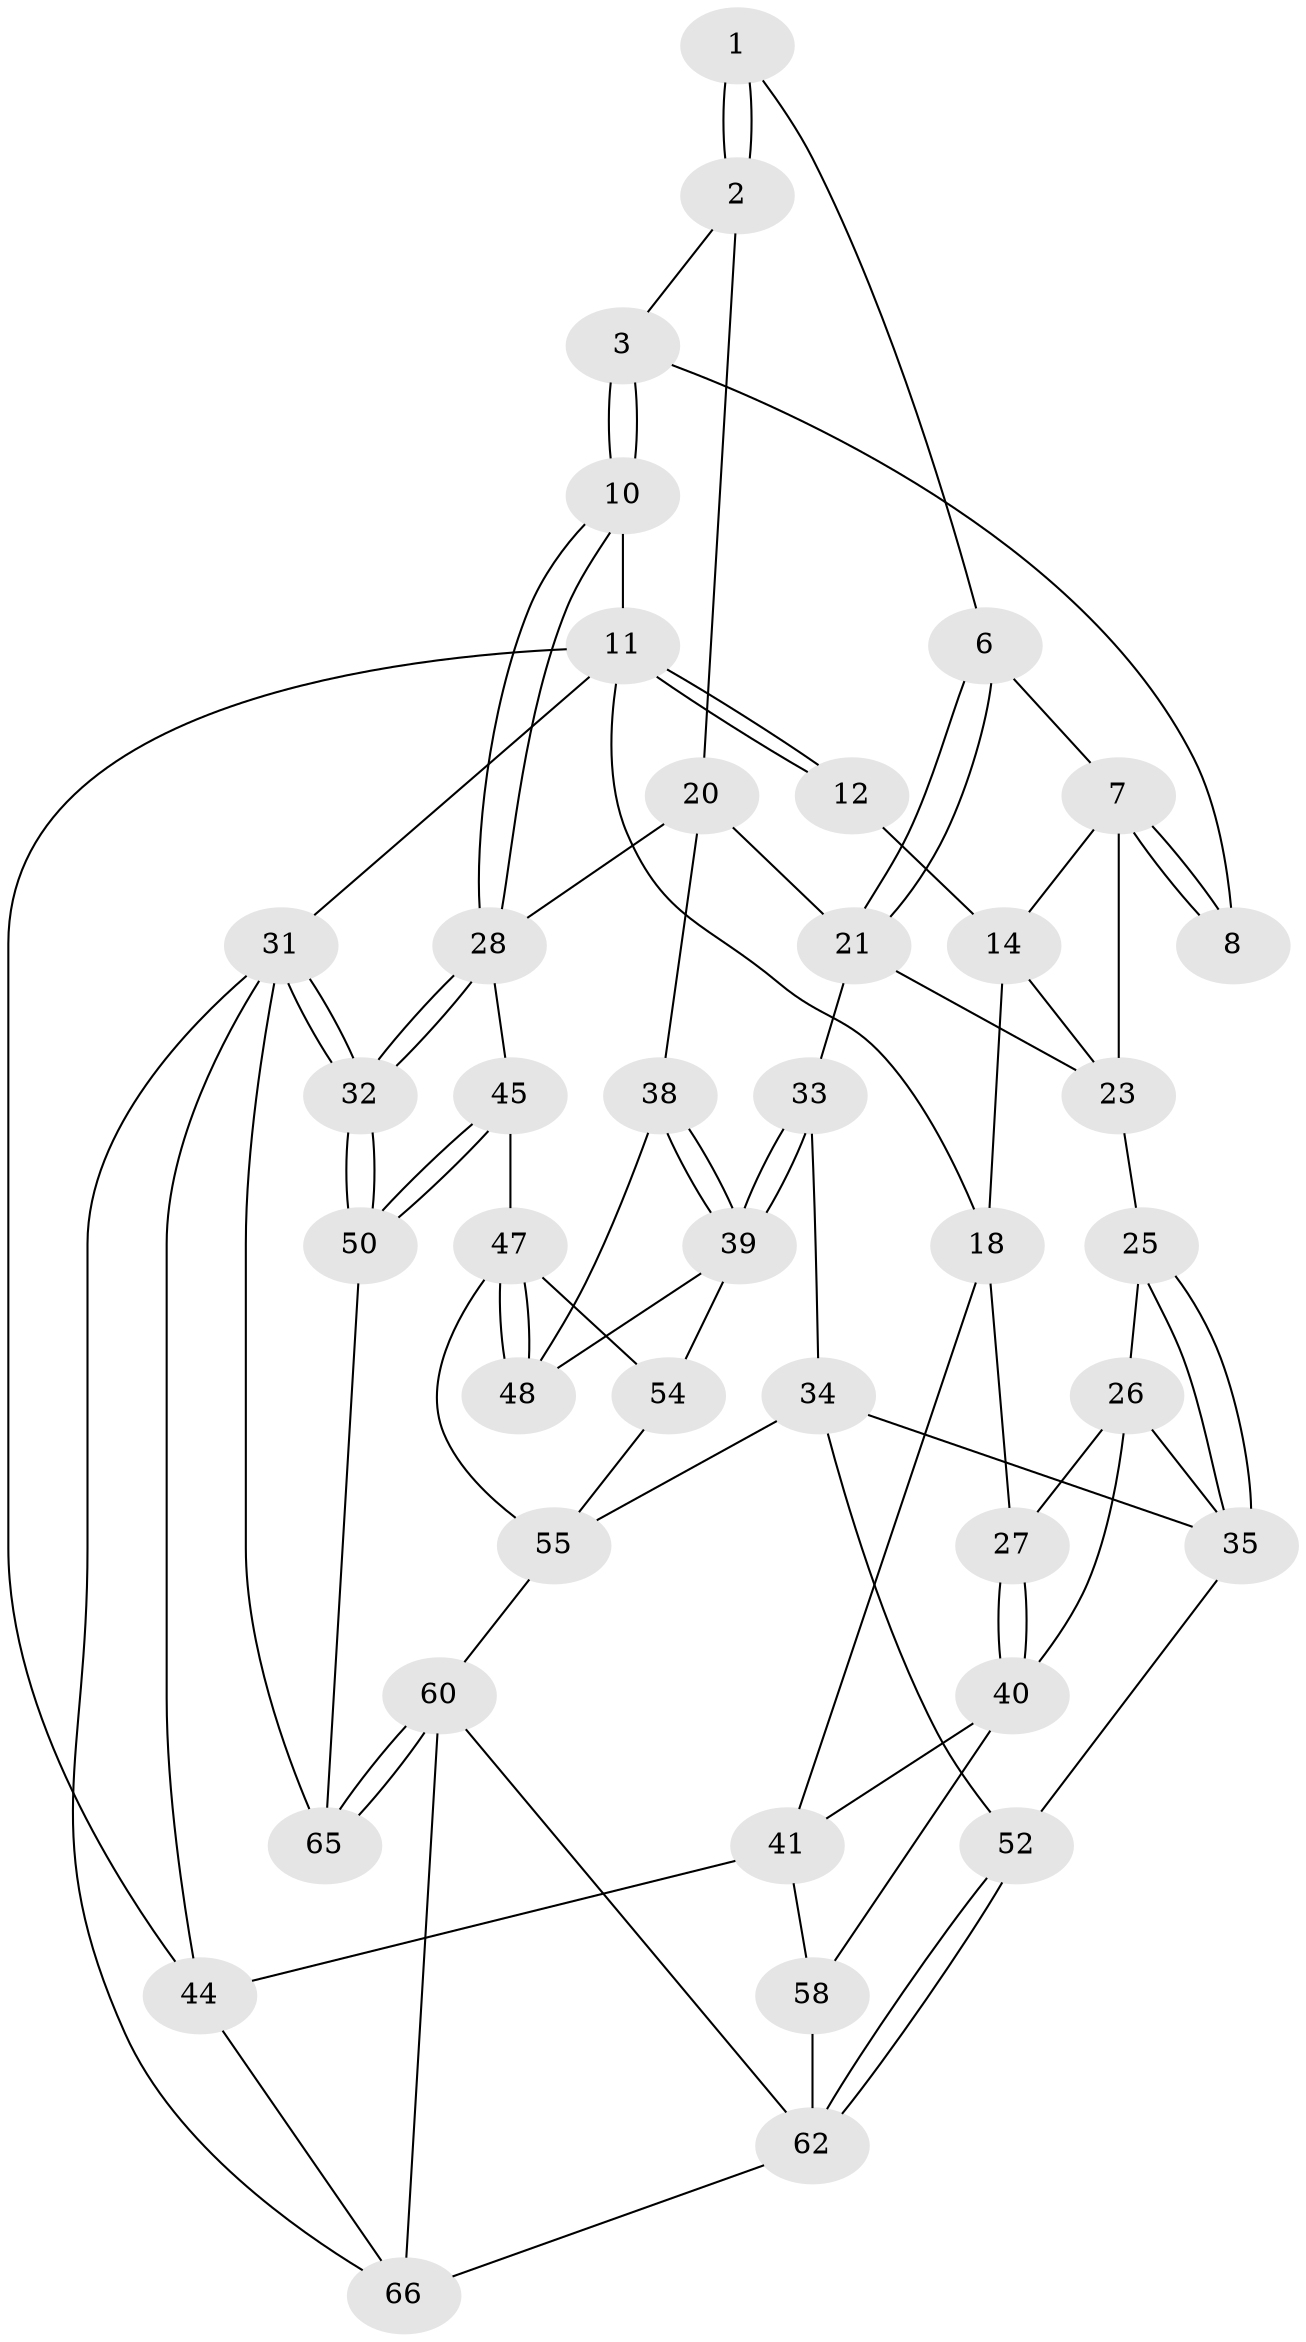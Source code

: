 // Generated by graph-tools (version 1.1) at 2025/52/02/27/25 19:52:36]
// undirected, 40 vertices, 87 edges
graph export_dot {
graph [start="1"]
  node [color=gray90,style=filled];
  1 [pos="+0.6846614443980458+0.14336954013254546",super="+5"];
  2 [pos="+0.9318098460960285+0.06304910960231803",super="+9"];
  3 [pos="+1+0",super="+4"];
  6 [pos="+0.5952311633750292+0.26017686278081453"];
  7 [pos="+0.44502696411951276+0.18287564383433083",super="+13"];
  8 [pos="+0.4850410300477705+0.050469200514215794"];
  10 [pos="+1+0"];
  11 [pos="+1+0",super="+16"];
  12 [pos="+0.4469319477037851+0",super="+15"];
  14 [pos="+0.06624638193326013+0",super="+17"];
  18 [pos="+0.18417436480433488+0.33600198383816315",super="+19"];
  20 [pos="+0.7395257240940388+0.35590469167340627",super="+30"];
  21 [pos="+0.6937044368375789+0.36541715439804806",super="+22"];
  23 [pos="+0.4394895225662122+0.36236561831983966",super="+24"];
  25 [pos="+0.3948570224842263+0.4052936830355175"];
  26 [pos="+0.3614490670424773+0.4200052145520259",super="+37"];
  27 [pos="+0.19363356207327148+0.3909002357546324"];
  28 [pos="+1+0.3359235383396357",super="+29"];
  31 [pos="+1+1",super="+67"];
  32 [pos="+1+0.7680711457637376"];
  33 [pos="+0.5915093283251384+0.4671377077281542"];
  34 [pos="+0.5589819471950491+0.4866953264184504",super="+51"];
  35 [pos="+0.4400043710322592+0.5386702873625987",super="+36"];
  38 [pos="+0.8084450578607276+0.5273423760230384",super="+49"];
  39 [pos="+0.6165529977350318+0.5399089581704389",super="+53"];
  40 [pos="+0.15562172347784878+0.49139822127067895",super="+42"];
  41 [pos="+0+0.49234119808728943",super="+43"];
  44 [pos="+0+1"];
  45 [pos="+0.9378020531652218+0.4489510469697215",super="+46"];
  47 [pos="+0.8238726666278965+0.7486419712520298",super="+57"];
  48 [pos="+0.8154232190132205+0.7249732443321857",super="+56"];
  50 [pos="+0.9553370142390225+0.7621305182724046",super="+64"];
  52 [pos="+0.43066179871896637+0.6677927753779531"];
  54 [pos="+0.5928228890514752+0.628633560270072"];
  55 [pos="+0.5301820026875158+0.670456648032932",super="+59"];
  58 [pos="+0.1320300504982242+0.8255829455947583"];
  60 [pos="+0.5699648213099386+0.8263055116236135",super="+61"];
  62 [pos="+0.43578905407956814+0.7382815009583695",super="+63"];
  65 [pos="+0.7656153837857824+0.9986398218452384"];
  66 [pos="+0.45512274992719415+0.8971194692592946",super="+68"];
  1 -- 2 [weight=2];
  1 -- 2;
  1 -- 6;
  2 -- 3;
  2 -- 20;
  3 -- 10;
  3 -- 10;
  3 -- 8;
  6 -- 7;
  6 -- 21;
  6 -- 21;
  7 -- 8;
  7 -- 8;
  7 -- 14;
  7 -- 23;
  10 -- 11;
  10 -- 28;
  10 -- 28;
  11 -- 12 [weight=2];
  11 -- 12;
  11 -- 31;
  11 -- 18;
  11 -- 44;
  12 -- 14;
  14 -- 18;
  14 -- 23;
  18 -- 27;
  18 -- 41;
  20 -- 21;
  20 -- 38;
  20 -- 28;
  21 -- 33;
  21 -- 23;
  23 -- 25;
  25 -- 26;
  25 -- 35;
  25 -- 35;
  26 -- 27;
  26 -- 40;
  26 -- 35;
  27 -- 40;
  27 -- 40;
  28 -- 32;
  28 -- 32;
  28 -- 45;
  31 -- 32;
  31 -- 32;
  31 -- 44;
  31 -- 65;
  31 -- 66;
  32 -- 50;
  32 -- 50;
  33 -- 34;
  33 -- 39;
  33 -- 39;
  34 -- 35;
  34 -- 52;
  34 -- 55;
  35 -- 52;
  38 -- 39;
  38 -- 39;
  38 -- 48 [weight=2];
  39 -- 54;
  39 -- 48;
  40 -- 41;
  40 -- 58;
  41 -- 58;
  41 -- 44;
  44 -- 66;
  45 -- 50 [weight=2];
  45 -- 50;
  45 -- 47;
  47 -- 48;
  47 -- 48;
  47 -- 54;
  47 -- 55;
  50 -- 65;
  52 -- 62;
  52 -- 62;
  54 -- 55;
  55 -- 60;
  58 -- 62;
  60 -- 65;
  60 -- 65;
  60 -- 66;
  60 -- 62;
  62 -- 66;
}
